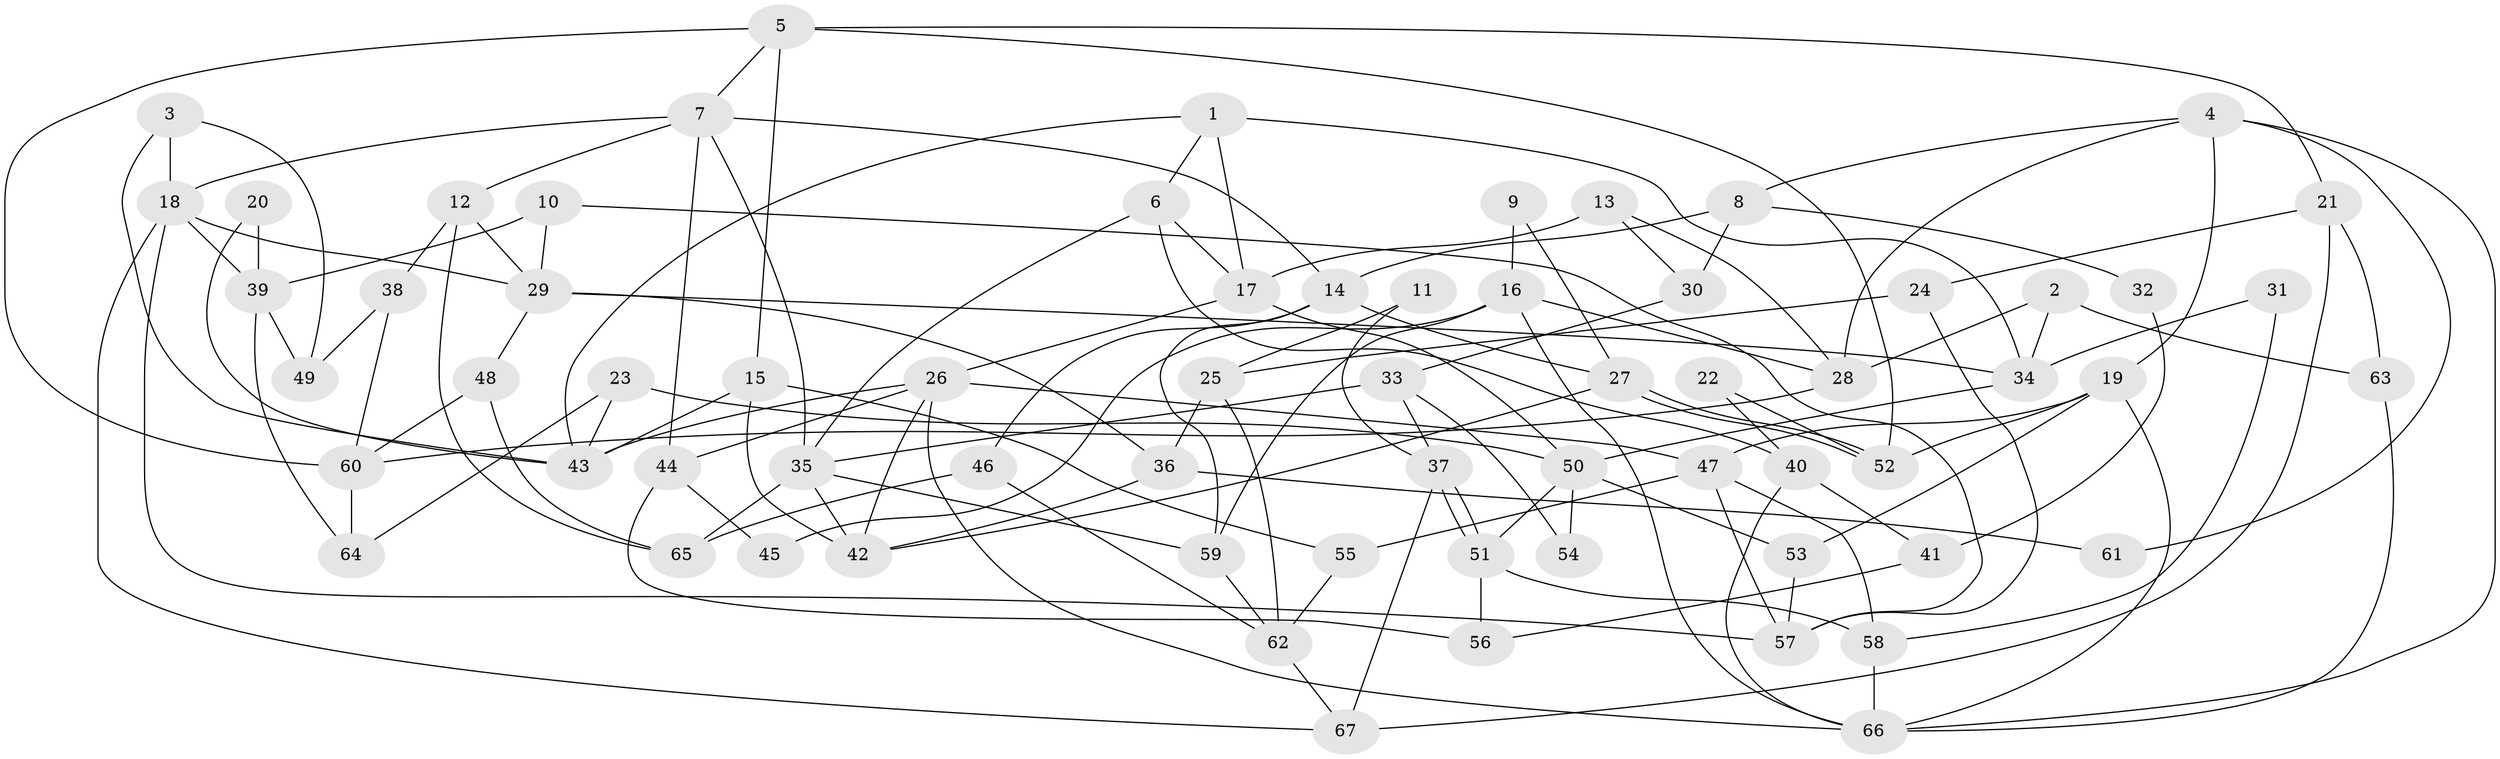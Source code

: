 // coarse degree distribution, {9: 0.06521739130434782, 6: 0.06521739130434782, 3: 0.21739130434782608, 5: 0.1956521739130435, 11: 0.021739130434782608, 4: 0.1956521739130435, 2: 0.15217391304347827, 7: 0.06521739130434782, 10: 0.021739130434782608}
// Generated by graph-tools (version 1.1) at 2025/18/03/04/25 18:18:33]
// undirected, 67 vertices, 134 edges
graph export_dot {
graph [start="1"]
  node [color=gray90,style=filled];
  1;
  2;
  3;
  4;
  5;
  6;
  7;
  8;
  9;
  10;
  11;
  12;
  13;
  14;
  15;
  16;
  17;
  18;
  19;
  20;
  21;
  22;
  23;
  24;
  25;
  26;
  27;
  28;
  29;
  30;
  31;
  32;
  33;
  34;
  35;
  36;
  37;
  38;
  39;
  40;
  41;
  42;
  43;
  44;
  45;
  46;
  47;
  48;
  49;
  50;
  51;
  52;
  53;
  54;
  55;
  56;
  57;
  58;
  59;
  60;
  61;
  62;
  63;
  64;
  65;
  66;
  67;
  1 -- 17;
  1 -- 34;
  1 -- 6;
  1 -- 43;
  2 -- 28;
  2 -- 34;
  2 -- 63;
  3 -- 43;
  3 -- 18;
  3 -- 49;
  4 -- 28;
  4 -- 66;
  4 -- 8;
  4 -- 19;
  4 -- 61;
  5 -- 15;
  5 -- 21;
  5 -- 7;
  5 -- 52;
  5 -- 60;
  6 -- 35;
  6 -- 17;
  6 -- 40;
  7 -- 12;
  7 -- 14;
  7 -- 18;
  7 -- 35;
  7 -- 44;
  8 -- 14;
  8 -- 30;
  8 -- 32;
  9 -- 27;
  9 -- 16;
  10 -- 57;
  10 -- 39;
  10 -- 29;
  11 -- 25;
  11 -- 37;
  12 -- 38;
  12 -- 29;
  12 -- 65;
  13 -- 30;
  13 -- 17;
  13 -- 28;
  14 -- 46;
  14 -- 27;
  14 -- 59;
  15 -- 42;
  15 -- 43;
  15 -- 55;
  16 -- 59;
  16 -- 66;
  16 -- 28;
  16 -- 45;
  17 -- 50;
  17 -- 26;
  18 -- 29;
  18 -- 39;
  18 -- 57;
  18 -- 67;
  19 -- 52;
  19 -- 47;
  19 -- 53;
  19 -- 66;
  20 -- 39;
  20 -- 43;
  21 -- 67;
  21 -- 63;
  21 -- 24;
  22 -- 40;
  22 -- 52;
  23 -- 43;
  23 -- 50;
  23 -- 64;
  24 -- 57;
  24 -- 25;
  25 -- 62;
  25 -- 36;
  26 -- 42;
  26 -- 43;
  26 -- 44;
  26 -- 47;
  26 -- 66;
  27 -- 52;
  27 -- 52;
  27 -- 42;
  28 -- 60;
  29 -- 48;
  29 -- 34;
  29 -- 36;
  30 -- 33;
  31 -- 58;
  31 -- 34;
  32 -- 41;
  33 -- 35;
  33 -- 37;
  33 -- 54;
  34 -- 50;
  35 -- 42;
  35 -- 59;
  35 -- 65;
  36 -- 42;
  36 -- 61;
  37 -- 67;
  37 -- 51;
  37 -- 51;
  38 -- 49;
  38 -- 60;
  39 -- 64;
  39 -- 49;
  40 -- 66;
  40 -- 41;
  41 -- 56;
  44 -- 45;
  44 -- 56;
  46 -- 65;
  46 -- 62;
  47 -- 55;
  47 -- 57;
  47 -- 58;
  48 -- 65;
  48 -- 60;
  50 -- 51;
  50 -- 53;
  50 -- 54;
  51 -- 58;
  51 -- 56;
  53 -- 57;
  55 -- 62;
  58 -- 66;
  59 -- 62;
  60 -- 64;
  62 -- 67;
  63 -- 66;
}
